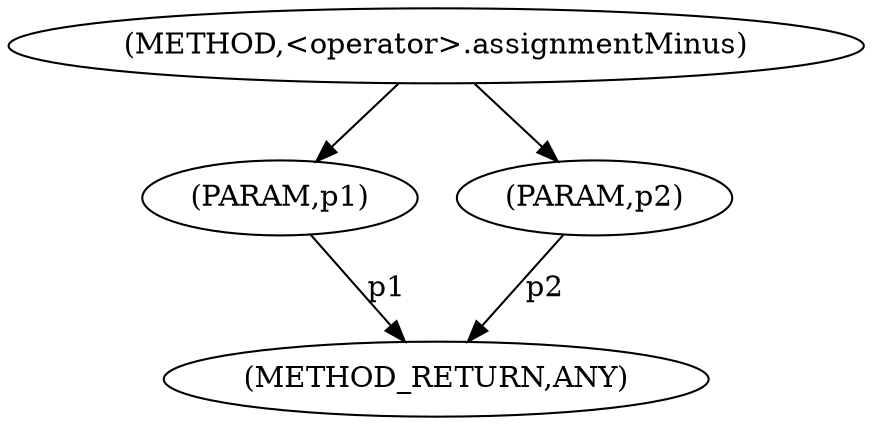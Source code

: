 digraph "&lt;operator&gt;.assignmentMinus" {  
"1235" [label = <(METHOD,&lt;operator&gt;.assignmentMinus)> ]
"1239" [label = <(METHOD_RETURN,ANY)> ]
"1236" [label = <(PARAM,p1)> ]
"1237" [label = <(PARAM,p2)> ]
  "1236" -> "1239"  [ label = "p1"] 
  "1237" -> "1239"  [ label = "p2"] 
  "1235" -> "1236" 
  "1235" -> "1237" 
}
